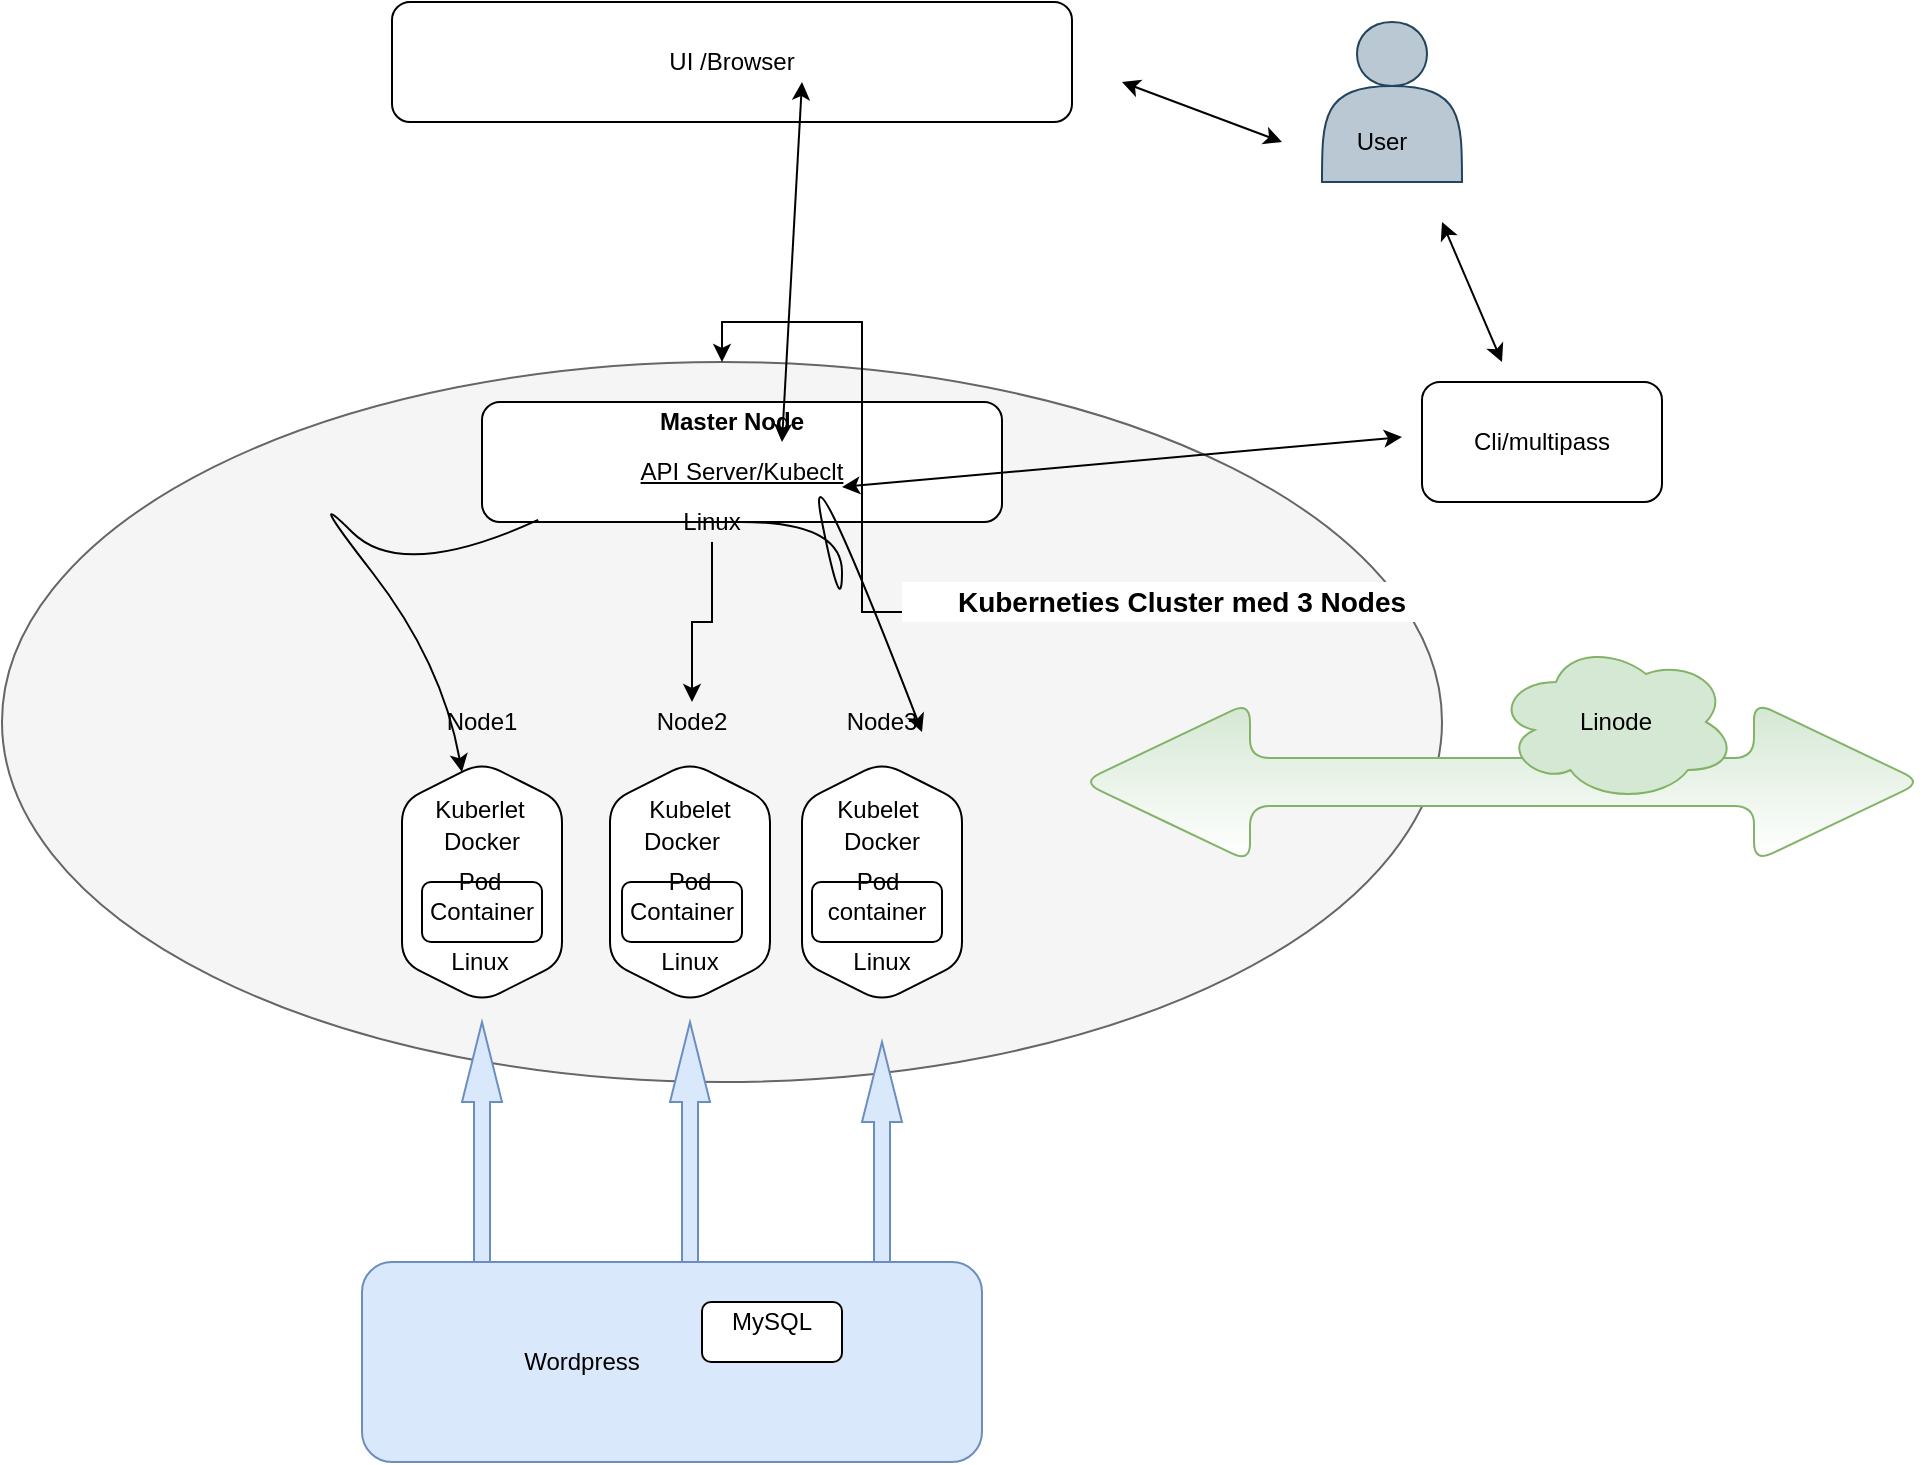 <mxfile version="14.5.7" type="github"><diagram id="DC9CahtrXP35eyZCiaMG" name="Page-1"><mxGraphModel dx="1662" dy="763" grid="1" gridSize="10" guides="1" tooltips="1" connect="1" arrows="1" fold="1" page="1" pageScale="1" pageWidth="1169" pageHeight="827" math="0" shadow="0"><root><mxCell id="0"/><mxCell id="1" parent="0"/><mxCell id="PA3B94ECG7zBeEa295AJ-1" value="UI /Browser" style="rounded=1;whiteSpace=wrap;html=1;fillColor=none;" vertex="1" parent="1"><mxGeometry x="275" y="10" width="340" height="60" as="geometry"/></mxCell><mxCell id="PA3B94ECG7zBeEa295AJ-2" value="" style="ellipse;whiteSpace=wrap;html=1;fillColor=#f5f5f5;strokeColor=#666666;fontColor=#333333;" vertex="1" parent="1"><mxGeometry x="80" y="190" width="720" height="360" as="geometry"/></mxCell><mxCell id="PA3B94ECG7zBeEa295AJ-3" value="" style="rounded=1;whiteSpace=wrap;html=1;" vertex="1" parent="1"><mxGeometry x="320" y="210" width="260" height="60" as="geometry"/></mxCell><mxCell id="PA3B94ECG7zBeEa295AJ-11" value="Node1" style="text;html=1;strokeColor=none;fillColor=none;align=center;verticalAlign=middle;whiteSpace=wrap;rounded=0;" vertex="1" parent="1"><mxGeometry x="300" y="360" width="40" height="20" as="geometry"/></mxCell><mxCell id="PA3B94ECG7zBeEa295AJ-14" value="Node2" style="text;html=1;strokeColor=none;fillColor=none;align=center;verticalAlign=middle;whiteSpace=wrap;rounded=0;" vertex="1" parent="1"><mxGeometry x="405" y="360" width="40" height="20" as="geometry"/></mxCell><mxCell id="PA3B94ECG7zBeEa295AJ-15" value="Node3" style="text;html=1;strokeColor=none;fillColor=none;align=center;verticalAlign=middle;whiteSpace=wrap;rounded=0;" vertex="1" parent="1"><mxGeometry x="500" y="360" width="40" height="20" as="geometry"/></mxCell><mxCell id="PA3B94ECG7zBeEa295AJ-16" value="&lt;b&gt;Master Node&lt;/b&gt;" style="text;html=1;strokeColor=none;fillColor=none;align=center;verticalAlign=middle;whiteSpace=wrap;rounded=0;" vertex="1" parent="1"><mxGeometry x="360" y="210" width="170" height="20" as="geometry"/></mxCell><mxCell id="PA3B94ECG7zBeEa295AJ-17" value="&lt;u&gt;API Server/Kubeclt&lt;/u&gt;" style="text;html=1;strokeColor=none;fillColor=none;align=center;verticalAlign=middle;whiteSpace=wrap;rounded=0;" vertex="1" parent="1"><mxGeometry x="360" y="230" width="180" height="30" as="geometry"/></mxCell><mxCell id="PA3B94ECG7zBeEa295AJ-23" style="edgeStyle=orthogonalEdgeStyle;rounded=0;orthogonalLoop=1;jettySize=auto;html=1;exitX=0;exitY=0.75;exitDx=0;exitDy=0;" edge="1" parent="1" source="PA3B94ECG7zBeEa295AJ-21" target="PA3B94ECG7zBeEa295AJ-2"><mxGeometry relative="1" as="geometry"/></mxCell><mxCell id="PA3B94ECG7zBeEa295AJ-21" value="&lt;font style=&quot;font-size: 14px&quot;&gt;&lt;b&gt;Kuberneties Cluster med 3 Nodes&lt;/b&gt;&lt;/font&gt;" style="text;html=1;strokeColor=none;align=center;verticalAlign=middle;whiteSpace=wrap;rounded=0;fillColor=#ffffff;" vertex="1" parent="1"><mxGeometry x="530" y="300" width="280" height="20" as="geometry"/></mxCell><mxCell id="PA3B94ECG7zBeEa295AJ-39" value="" style="html=1;shadow=0;dashed=0;align=center;verticalAlign=middle;shape=mxgraph.arrows2.arrow;dy=0.6;dx=40;direction=north;notch=0;rounded=1;fillColor=#dae8fc;strokeColor=#6c8ebf;" vertex="1" parent="1"><mxGeometry x="414" y="520" width="20" height="120" as="geometry"/></mxCell><mxCell id="PA3B94ECG7zBeEa295AJ-40" value="" style="html=1;shadow=0;dashed=0;align=center;verticalAlign=middle;shape=mxgraph.arrows2.arrow;dy=0.6;dx=40;direction=north;notch=0;rounded=1;fillColor=#dae8fc;strokeColor=#6c8ebf;" vertex="1" parent="1"><mxGeometry x="310" y="520" width="20" height="120" as="geometry"/></mxCell><mxCell id="PA3B94ECG7zBeEa295AJ-52" value="" style="edgeStyle=orthogonalEdgeStyle;rounded=0;orthogonalLoop=1;jettySize=auto;html=1;" edge="1" parent="1" source="PA3B94ECG7zBeEa295AJ-51" target="PA3B94ECG7zBeEa295AJ-14"><mxGeometry relative="1" as="geometry"/></mxCell><mxCell id="PA3B94ECG7zBeEa295AJ-51" value="Linux" style="text;html=1;strokeColor=none;fillColor=none;align=center;verticalAlign=middle;whiteSpace=wrap;rounded=0;" vertex="1" parent="1"><mxGeometry x="410" y="260" width="50" height="20" as="geometry"/></mxCell><mxCell id="PA3B94ECG7zBeEa295AJ-54" value="" style="curved=1;endArrow=classic;html=1;exitX=0.108;exitY=0.983;exitDx=0;exitDy=0;exitPerimeter=0;" edge="1" parent="1" source="PA3B94ECG7zBeEa295AJ-3" target="PA3B94ECG7zBeEa295AJ-62"><mxGeometry width="50" height="50" relative="1" as="geometry"><mxPoint x="230" y="300" as="sourcePoint"/><mxPoint x="280" y="250" as="targetPoint"/><Array as="points"><mxPoint x="280" y="300"/><mxPoint x="230" y="250"/><mxPoint x="300" y="340"/></Array></mxGeometry></mxCell><mxCell id="PA3B94ECG7zBeEa295AJ-58" value="" style="curved=1;endArrow=classic;html=1;entryX=1;entryY=0.75;entryDx=0;entryDy=0;" edge="1" parent="1" target="PA3B94ECG7zBeEa295AJ-15"><mxGeometry width="50" height="50" relative="1" as="geometry"><mxPoint x="450" y="270" as="sourcePoint"/><mxPoint x="500" y="220" as="targetPoint"/><Array as="points"><mxPoint x="500" y="270"/><mxPoint x="500" y="320"/><mxPoint x="480" y="220"/></Array></mxGeometry></mxCell><mxCell id="PA3B94ECG7zBeEa295AJ-60" value="" style="shape=hexagon;perimeter=hexagonPerimeter2;whiteSpace=wrap;html=1;fixedSize=1;rounded=1;direction=south;" vertex="1" parent="1"><mxGeometry x="480" y="390" width="80" height="120" as="geometry"/></mxCell><mxCell id="PA3B94ECG7zBeEa295AJ-61" value="" style="shape=hexagon;perimeter=hexagonPerimeter2;whiteSpace=wrap;html=1;fixedSize=1;rounded=1;direction=south;" vertex="1" parent="1"><mxGeometry x="384" y="390" width="80" height="120" as="geometry"/></mxCell><mxCell id="PA3B94ECG7zBeEa295AJ-62" value="" style="shape=hexagon;perimeter=hexagonPerimeter2;whiteSpace=wrap;html=1;fixedSize=1;rounded=1;direction=south;" vertex="1" parent="1"><mxGeometry x="280" y="390" width="80" height="120" as="geometry"/></mxCell><mxCell id="PA3B94ECG7zBeEa295AJ-63" value="Linux" style="text;html=1;strokeColor=none;fillColor=none;align=center;verticalAlign=middle;whiteSpace=wrap;rounded=0;" vertex="1" parent="1"><mxGeometry x="490" y="480" width="60" height="20" as="geometry"/></mxCell><mxCell id="PA3B94ECG7zBeEa295AJ-64" value="Linux" style="text;html=1;strokeColor=none;fillColor=none;align=center;verticalAlign=middle;whiteSpace=wrap;rounded=0;" vertex="1" parent="1"><mxGeometry x="402" y="480" width="44" height="20" as="geometry"/></mxCell><mxCell id="PA3B94ECG7zBeEa295AJ-65" value="Linux" style="text;html=1;strokeColor=none;fillColor=none;align=center;verticalAlign=middle;whiteSpace=wrap;rounded=0;" vertex="1" parent="1"><mxGeometry x="299" y="480" width="40" height="20" as="geometry"/></mxCell><mxCell id="PA3B94ECG7zBeEa295AJ-69" value="" style="shape=doubleArrow;whiteSpace=wrap;html=1;rounded=1;fillColor=#d5e8d4;strokeColor=#82b366;gradientColor=#ffffff;" vertex="1" parent="1"><mxGeometry x="620" y="360" width="420" height="80" as="geometry"/></mxCell><mxCell id="PA3B94ECG7zBeEa295AJ-72" value="" style="rounded=1;whiteSpace=wrap;html=1;fillColor=#dae8fc;strokeColor=#6c8ebf;" vertex="1" parent="1"><mxGeometry x="260" y="640" width="310" height="100" as="geometry"/></mxCell><mxCell id="PA3B94ECG7zBeEa295AJ-73" value="Wordpress" style="text;html=1;strokeColor=none;fillColor=none;align=center;verticalAlign=middle;whiteSpace=wrap;rounded=0;" vertex="1" parent="1"><mxGeometry x="320" y="680" width="100" height="20" as="geometry"/></mxCell><mxCell id="PA3B94ECG7zBeEa295AJ-74" value="" style="rounded=1;whiteSpace=wrap;html=1;gradientColor=#ffffff;" vertex="1" parent="1"><mxGeometry x="430" y="660" width="70" height="30" as="geometry"/></mxCell><mxCell id="PA3B94ECG7zBeEa295AJ-75" value="MySQL" style="text;html=1;strokeColor=none;fillColor=none;align=center;verticalAlign=middle;whiteSpace=wrap;rounded=0;" vertex="1" parent="1"><mxGeometry x="445" y="660" width="40" height="20" as="geometry"/></mxCell><mxCell id="PA3B94ECG7zBeEa295AJ-76" value="" style="html=1;shadow=0;dashed=0;align=center;verticalAlign=middle;shape=mxgraph.arrows2.arrow;dy=0.6;dx=40;direction=north;notch=0;rounded=1;fillColor=#dae8fc;strokeColor=#6c8ebf;" vertex="1" parent="1"><mxGeometry x="510" y="530" width="20" height="110" as="geometry"/></mxCell><mxCell id="PA3B94ECG7zBeEa295AJ-77" value="Linode" style="ellipse;shape=cloud;whiteSpace=wrap;html=1;rounded=1;fillColor=#d5e8d4;strokeColor=#82b366;" vertex="1" parent="1"><mxGeometry x="827" y="330" width="120" height="80" as="geometry"/></mxCell><mxCell id="PA3B94ECG7zBeEa295AJ-79" value="" style="shape=actor;whiteSpace=wrap;html=1;rounded=1;fillColor=#bac8d3;strokeColor=#23445d;" vertex="1" parent="1"><mxGeometry x="740" y="20" width="70" height="80" as="geometry"/></mxCell><mxCell id="PA3B94ECG7zBeEa295AJ-82" value="Container" style="rounded=1;whiteSpace=wrap;html=1;gradientColor=#ffffff;" vertex="1" parent="1"><mxGeometry x="290" y="450" width="60" height="30" as="geometry"/></mxCell><mxCell id="PA3B94ECG7zBeEa295AJ-83" value="Container" style="rounded=1;whiteSpace=wrap;html=1;gradientColor=#ffffff;" vertex="1" parent="1"><mxGeometry x="390" y="450" width="60" height="30" as="geometry"/></mxCell><mxCell id="PA3B94ECG7zBeEa295AJ-84" value="container" style="rounded=1;whiteSpace=wrap;html=1;gradientColor=#ffffff;" vertex="1" parent="1"><mxGeometry x="485" y="450" width="65" height="30" as="geometry"/></mxCell><mxCell id="PA3B94ECG7zBeEa295AJ-85" value="Kuberlet" style="text;html=1;strokeColor=none;fillColor=none;align=center;verticalAlign=middle;whiteSpace=wrap;rounded=0;" vertex="1" parent="1"><mxGeometry x="299" y="403.5" width="40" height="20" as="geometry"/></mxCell><mxCell id="PA3B94ECG7zBeEa295AJ-86" value="Kubelet" style="text;html=1;strokeColor=none;fillColor=none;align=center;verticalAlign=middle;whiteSpace=wrap;rounded=0;" vertex="1" parent="1"><mxGeometry x="404" y="403.5" width="40" height="20" as="geometry"/></mxCell><mxCell id="PA3B94ECG7zBeEa295AJ-87" value="Kubelet" style="text;html=1;strokeColor=none;fillColor=none;align=center;verticalAlign=middle;whiteSpace=wrap;rounded=0;" vertex="1" parent="1"><mxGeometry x="497.5" y="403.5" width="40" height="20" as="geometry"/></mxCell><mxCell id="PA3B94ECG7zBeEa295AJ-88" value="Pod" style="text;html=1;strokeColor=none;fillColor=none;align=center;verticalAlign=middle;whiteSpace=wrap;rounded=0;" vertex="1" parent="1"><mxGeometry x="299" y="440" width="40" height="20" as="geometry"/></mxCell><mxCell id="PA3B94ECG7zBeEa295AJ-89" value="Pod" style="text;html=1;strokeColor=none;fillColor=none;align=center;verticalAlign=middle;whiteSpace=wrap;rounded=0;" vertex="1" parent="1"><mxGeometry x="404" y="440" width="40" height="20" as="geometry"/></mxCell><mxCell id="PA3B94ECG7zBeEa295AJ-90" value="Pod" style="text;html=1;strokeColor=none;fillColor=none;align=center;verticalAlign=middle;whiteSpace=wrap;rounded=0;" vertex="1" parent="1"><mxGeometry x="497.5" y="440" width="40" height="20" as="geometry"/></mxCell><mxCell id="PA3B94ECG7zBeEa295AJ-91" value="Cli/multipass" style="rounded=1;whiteSpace=wrap;html=1;fillColor=none;" vertex="1" parent="1"><mxGeometry x="790" y="200" width="120" height="60" as="geometry"/></mxCell><mxCell id="PA3B94ECG7zBeEa295AJ-105" value="" style="endArrow=classic;startArrow=classic;html=1;" edge="1" parent="1" source="PA3B94ECG7zBeEa295AJ-17"><mxGeometry width="50" height="50" relative="1" as="geometry"><mxPoint x="430" y="100" as="sourcePoint"/><mxPoint x="480" y="50" as="targetPoint"/><Array as="points"><mxPoint x="470" y="230"/></Array></mxGeometry></mxCell><mxCell id="PA3B94ECG7zBeEa295AJ-106" value="" style="endArrow=classic;startArrow=classic;html=1;" edge="1" parent="1"><mxGeometry width="50" height="50" relative="1" as="geometry"><mxPoint x="500" y="252.5" as="sourcePoint"/><mxPoint x="780" y="227.5" as="targetPoint"/></mxGeometry></mxCell><mxCell id="PA3B94ECG7zBeEa295AJ-107" value="" style="endArrow=classic;startArrow=classic;html=1;" edge="1" parent="1"><mxGeometry width="50" height="50" relative="1" as="geometry"><mxPoint x="640" y="50" as="sourcePoint"/><mxPoint x="720" y="80" as="targetPoint"/></mxGeometry></mxCell><mxCell id="PA3B94ECG7zBeEa295AJ-108" value="" style="endArrow=classic;startArrow=classic;html=1;" edge="1" parent="1"><mxGeometry width="50" height="50" relative="1" as="geometry"><mxPoint x="800" y="120" as="sourcePoint"/><mxPoint x="830" y="190" as="targetPoint"/></mxGeometry></mxCell><mxCell id="PA3B94ECG7zBeEa295AJ-109" value="User" style="text;html=1;strokeColor=none;fillColor=none;align=center;verticalAlign=middle;whiteSpace=wrap;rounded=0;" vertex="1" parent="1"><mxGeometry x="750" y="70" width="40" height="20" as="geometry"/></mxCell><mxCell id="PA3B94ECG7zBeEa295AJ-110" value="Docker" style="text;html=1;strokeColor=none;fillColor=none;align=center;verticalAlign=middle;whiteSpace=wrap;rounded=0;" vertex="1" parent="1"><mxGeometry x="400" y="420" width="40" height="20" as="geometry"/></mxCell><mxCell id="PA3B94ECG7zBeEa295AJ-113" value="Docker" style="text;html=1;strokeColor=none;fillColor=none;align=center;verticalAlign=middle;whiteSpace=wrap;rounded=0;" vertex="1" parent="1"><mxGeometry x="300" y="420" width="40" height="20" as="geometry"/></mxCell><mxCell id="PA3B94ECG7zBeEa295AJ-114" value="Docker" style="text;html=1;strokeColor=none;fillColor=none;align=center;verticalAlign=middle;whiteSpace=wrap;rounded=0;" vertex="1" parent="1"><mxGeometry x="500" y="420" width="40" height="20" as="geometry"/></mxCell></root></mxGraphModel></diagram></mxfile>